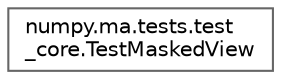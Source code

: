digraph "Graphical Class Hierarchy"
{
 // LATEX_PDF_SIZE
  bgcolor="transparent";
  edge [fontname=Helvetica,fontsize=10,labelfontname=Helvetica,labelfontsize=10];
  node [fontname=Helvetica,fontsize=10,shape=box,height=0.2,width=0.4];
  rankdir="LR";
  Node0 [id="Node000000",label="numpy.ma.tests.test\l_core.TestMaskedView",height=0.2,width=0.4,color="grey40", fillcolor="white", style="filled",URL="$d9/d63/classnumpy_1_1ma_1_1tests_1_1test__core_1_1TestMaskedView.html",tooltip=" "];
}
